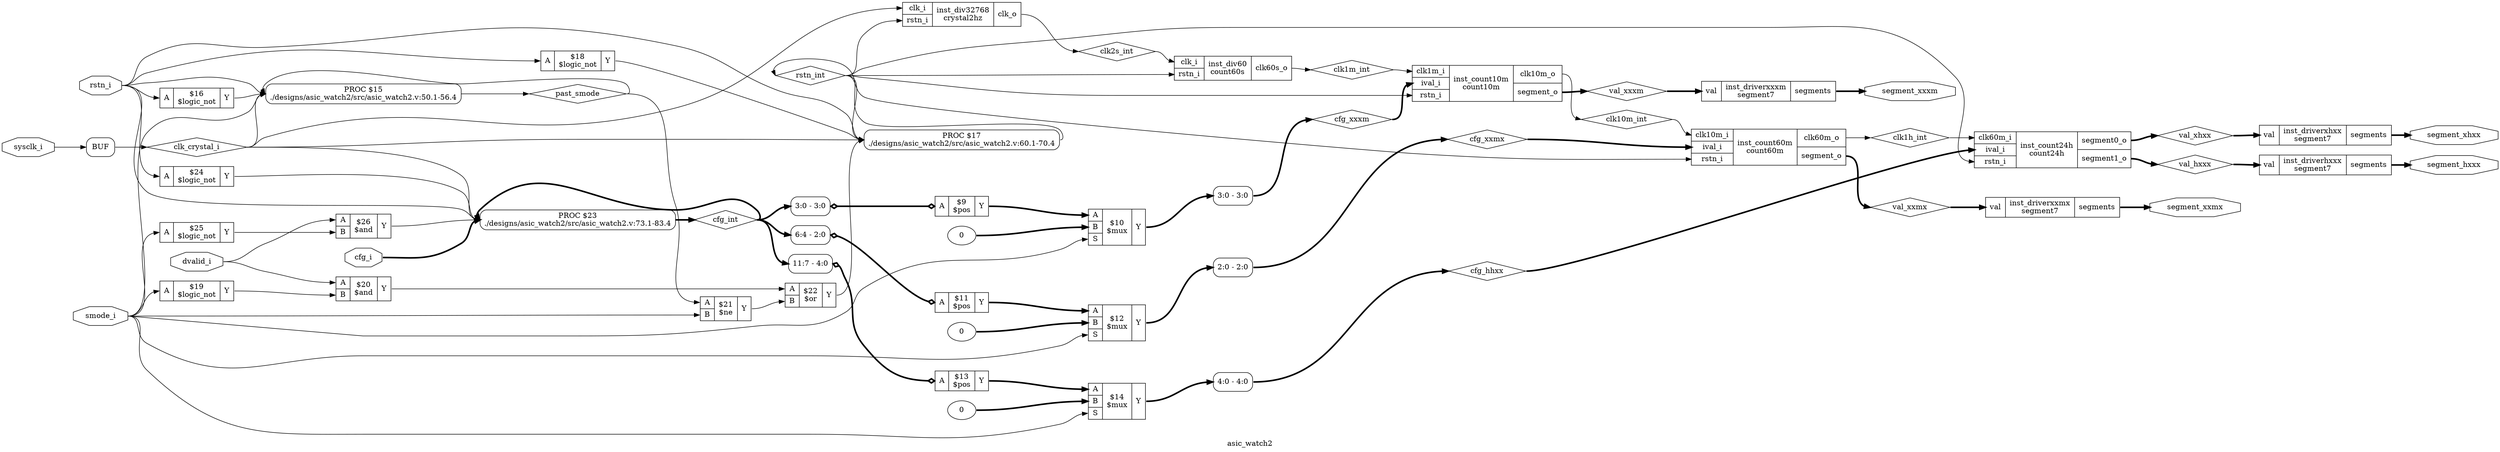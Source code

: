digraph "asic_watch2" {
label="asic_watch2";
rankdir="LR";
remincross=true;
n19 [ shape=diamond, label="val_xxxm", color="black", fontcolor="black" ];
n20 [ shape=diamond, label="val_xxmx", color="black", fontcolor="black" ];
n21 [ shape=diamond, label="val_xhxx", color="black", fontcolor="black" ];
n22 [ shape=diamond, label="val_hxxx", color="black", fontcolor="black" ];
n23 [ shape=diamond, label="clk1h_int", color="black", fontcolor="black" ];
n24 [ shape=diamond, label="clk10m_int", color="black", fontcolor="black" ];
n25 [ shape=diamond, label="clk1m_int", color="black", fontcolor="black" ];
n26 [ shape=diamond, label="clk2s_int", color="black", fontcolor="black" ];
n27 [ shape=diamond, label="past_smode", color="black", fontcolor="black" ];
n28 [ shape=diamond, label="rstn_int", color="black", fontcolor="black" ];
n29 [ shape=diamond, label="cfg_int", color="black", fontcolor="black" ];
n30 [ shape=diamond, label="cfg_hhxx", color="black", fontcolor="black" ];
n31 [ shape=diamond, label="cfg_xxmx", color="black", fontcolor="black" ];
n32 [ shape=diamond, label="cfg_xxxm", color="black", fontcolor="black" ];
n33 [ shape=diamond, label="clk_crystal_i", color="black", fontcolor="black" ];
n34 [ shape=octagon, label="segment_xxxm", color="black", fontcolor="black" ];
n35 [ shape=octagon, label="segment_xxmx", color="black", fontcolor="black" ];
n36 [ shape=octagon, label="segment_xhxx", color="black", fontcolor="black" ];
n37 [ shape=octagon, label="segment_hxxx", color="black", fontcolor="black" ];
n38 [ shape=octagon, label="cfg_i", color="black", fontcolor="black" ];
n39 [ shape=octagon, label="dvalid_i", color="black", fontcolor="black" ];
n40 [ shape=octagon, label="rstn_i", color="black", fontcolor="black" ];
n41 [ shape=octagon, label="smode_i", color="black", fontcolor="black" ];
n42 [ shape=octagon, label="sysclk_i", color="black", fontcolor="black" ];
c45 [ shape=record, label="{{<p43> val}|inst_driverxxxm\nsegment7|{<p44> segments}}" ];
c46 [ shape=record, label="{{<p43> val}|inst_driverxxmx\nsegment7|{<p44> segments}}" ];
c47 [ shape=record, label="{{<p43> val}|inst_driverxhxx\nsegment7|{<p44> segments}}" ];
c48 [ shape=record, label="{{<p43> val}|inst_driverhxxx\nsegment7|{<p44> segments}}" ];
c53 [ shape=record, label="{{<p49> clk60m_i|<p50> ival_i|<p40> rstn_i}|inst_count24h\ncount24h|{<p51> segment0_o|<p52> segment1_o}}" ];
c57 [ shape=record, label="{{<p54> clk10m_i|<p50> ival_i|<p40> rstn_i}|inst_count60m\ncount60m|{<p55> clk60m_o|<p56> segment_o}}" ];
c60 [ shape=record, label="{{<p58> clk1m_i|<p50> ival_i|<p40> rstn_i}|inst_count10m\ncount10m|{<p59> clk10m_o|<p56> segment_o}}" ];
c63 [ shape=record, label="{{<p61> clk_i|<p40> rstn_i}|inst_div60\ncount60s|{<p62> clk60s_o}}" ];
c65 [ shape=record, label="{{<p61> clk_i|<p40> rstn_i}|inst_div32768\ncrystal2hz|{<p64> clk_o}}" ];
c69 [ shape=record, label="{{<p66> A|<p67> B}|$26\n$and|{<p68> Y}}" ];
c70 [ shape=record, label="{{<p66> A}|$25\n$logic_not|{<p68> Y}}" ];
c71 [ shape=record, label="{{<p66> A}|$24\n$logic_not|{<p68> Y}}" ];
c72 [ shape=record, label="{{<p66> A|<p67> B}|$22\n$or|{<p68> Y}}" ];
c73 [ shape=record, label="{{<p66> A|<p67> B}|$21\n$ne|{<p68> Y}}" ];
c74 [ shape=record, label="{{<p66> A|<p67> B}|$20\n$and|{<p68> Y}}" ];
c75 [ shape=record, label="{{<p66> A}|$19\n$logic_not|{<p68> Y}}" ];
c76 [ shape=record, label="{{<p66> A}|$18\n$logic_not|{<p68> Y}}" ];
c77 [ shape=record, label="{{<p66> A}|$16\n$logic_not|{<p68> Y}}" ];
v0 [ label="0" ];
c79 [ shape=record, label="{{<p66> A|<p67> B|<p78> S}|$14\n$mux|{<p68> Y}}" ];
c80 [ shape=record, label="{{<p66> A}|$13\n$pos|{<p68> Y}}" ];
x1 [ shape=record, style=rounded, label="<s0> 11:7 - 4:0 " ];
x1:e -> c80:p66:w [arrowhead=odiamond, arrowtail=odiamond, dir=both, color="black", style="setlinewidth(3)", label=""];
v2 [ label="0" ];
c81 [ shape=record, label="{{<p66> A|<p67> B|<p78> S}|$12\n$mux|{<p68> Y}}" ];
c82 [ shape=record, label="{{<p66> A}|$11\n$pos|{<p68> Y}}" ];
x3 [ shape=record, style=rounded, label="<s0> 6:4 - 2:0 " ];
x3:e -> c82:p66:w [arrowhead=odiamond, arrowtail=odiamond, dir=both, color="black", style="setlinewidth(3)", label=""];
v4 [ label="0" ];
c83 [ shape=record, label="{{<p66> A|<p67> B|<p78> S}|$10\n$mux|{<p68> Y}}" ];
c84 [ shape=record, label="{{<p66> A}|$9\n$pos|{<p68> Y}}" ];
x5 [ shape=record, style=rounded, label="<s0> 3:0 - 3:0 " ];
x5:e -> c84:p66:w [arrowhead=odiamond, arrowtail=odiamond, dir=both, color="black", style="setlinewidth(3)", label=""];
p6 [shape=box, style=rounded, label="PROC $23\n./designs/asic_watch2/src/asic_watch2.v:73.1-83.4"];
p7 [shape=box, style=rounded, label="PROC $17\n./designs/asic_watch2/src/asic_watch2.v:60.1-70.4"];
p8 [shape=box, style=rounded, label="PROC $15\n./designs/asic_watch2/src/asic_watch2.v:50.1-56.4"];
x9 [shape=box, style=rounded, label="BUF"];
x10 [ shape=record, style=rounded, label="<s0> 3:0 - 3:0 " ];
x11 [ shape=record, style=rounded, label="<s0> 2:0 - 2:0 " ];
x12 [ shape=record, style=rounded, label="<s0> 4:0 - 4:0 " ];
c69:p68:e -> p6:w [color="black", label=""];
c77:p68:e -> p8:w [color="black", label=""];
c79:p68:e -> x12:s0:w [color="black", style="setlinewidth(3)", label=""];
c80:p68:e -> c79:p66:w [color="black", style="setlinewidth(3)", label=""];
c81:p68:e -> x11:s0:w [color="black", style="setlinewidth(3)", label=""];
c82:p68:e -> c81:p66:w [color="black", style="setlinewidth(3)", label=""];
c83:p68:e -> x10:s0:w [color="black", style="setlinewidth(3)", label=""];
c84:p68:e -> c83:p66:w [color="black", style="setlinewidth(3)", label=""];
c60:p56:e -> n19:w [color="black", style="setlinewidth(3)", label=""];
n19:e -> c45:p43:w [color="black", style="setlinewidth(3)", label=""];
c70:p68:e -> c69:p67:w [color="black", label=""];
c57:p56:e -> n20:w [color="black", style="setlinewidth(3)", label=""];
n20:e -> c46:p43:w [color="black", style="setlinewidth(3)", label=""];
c53:p51:e -> n21:w [color="black", style="setlinewidth(3)", label=""];
n21:e -> c47:p43:w [color="black", style="setlinewidth(3)", label=""];
c53:p52:e -> n22:w [color="black", style="setlinewidth(3)", label=""];
n22:e -> c48:p43:w [color="black", style="setlinewidth(3)", label=""];
c57:p55:e -> n23:w [color="black", label=""];
n23:e -> c53:p49:w [color="black", label=""];
c60:p59:e -> n24:w [color="black", label=""];
n24:e -> c57:p54:w [color="black", label=""];
c63:p62:e -> n25:w [color="black", label=""];
n25:e -> c60:p58:w [color="black", label=""];
c65:p64:e -> n26:w [color="black", label=""];
n26:e -> c63:p61:w [color="black", label=""];
p8:e -> n27:w [color="black", label=""];
n27:e -> c73:p66:w [color="black", label=""];
n27:e -> p8:w [color="black", label=""];
p7:e -> n28:w [color="black", label=""];
n28:e -> c53:p40:w [color="black", label=""];
n28:e -> c57:p40:w [color="black", label=""];
n28:e -> c60:p40:w [color="black", label=""];
n28:e -> c63:p40:w [color="black", label=""];
n28:e -> c65:p40:w [color="black", label=""];
n28:e -> p7:w [color="black", label=""];
p6:e -> n29:w [color="black", style="setlinewidth(3)", label=""];
n29:e -> p6:w [color="black", style="setlinewidth(3)", label=""];
n29:e -> x1:s0:w [color="black", style="setlinewidth(3)", label=""];
n29:e -> x3:s0:w [color="black", style="setlinewidth(3)", label=""];
n29:e -> x5:s0:w [color="black", style="setlinewidth(3)", label=""];
c71:p68:e -> p6:w [color="black", label=""];
x12:e -> n30:w [color="black", style="setlinewidth(3)", label=""];
n30:e -> c53:p50:w [color="black", style="setlinewidth(3)", label=""];
x11:e -> n31:w [color="black", style="setlinewidth(3)", label=""];
n31:e -> c57:p50:w [color="black", style="setlinewidth(3)", label=""];
x10:e -> n32:w [color="black", style="setlinewidth(3)", label=""];
n32:e -> c60:p50:w [color="black", style="setlinewidth(3)", label=""];
x9:e:e -> n33:w [color="black", label=""];
n33:e -> c65:p61:w [color="black", label=""];
n33:e -> p6:w [color="black", label=""];
n33:e -> p7:w [color="black", label=""];
n33:e -> p8:w [color="black", label=""];
c45:p44:e -> n34:w [color="black", style="setlinewidth(3)", label=""];
c46:p44:e -> n35:w [color="black", style="setlinewidth(3)", label=""];
c47:p44:e -> n36:w [color="black", style="setlinewidth(3)", label=""];
c48:p44:e -> n37:w [color="black", style="setlinewidth(3)", label=""];
n38:e -> p6:w [color="black", style="setlinewidth(3)", label=""];
n39:e -> c69:p66:w [color="black", label=""];
n39:e -> c74:p66:w [color="black", label=""];
n40:e -> c71:p66:w [color="black", label=""];
n40:e -> c76:p66:w [color="black", label=""];
n40:e -> c77:p66:w [color="black", label=""];
n40:e -> p6:w [color="black", label=""];
n40:e -> p7:w [color="black", label=""];
n40:e -> p8:w [color="black", label=""];
n41:e -> c70:p66:w [color="black", label=""];
n41:e -> c73:p67:w [color="black", label=""];
n41:e -> c75:p66:w [color="black", label=""];
n41:e -> c79:p78:w [color="black", label=""];
n41:e -> c81:p78:w [color="black", label=""];
n41:e -> c83:p78:w [color="black", label=""];
n41:e -> p8:w [color="black", label=""];
n42:e -> x9:w:w [color="black", label=""];
c72:p68:e -> p7:w [color="black", label=""];
c73:p68:e -> c72:p67:w [color="black", label=""];
c74:p68:e -> c72:p66:w [color="black", label=""];
c75:p68:e -> c74:p67:w [color="black", label=""];
c76:p68:e -> p7:w [color="black", label=""];
v0:e -> c79:p67:w [color="black", style="setlinewidth(3)", label=""];
v2:e -> c81:p67:w [color="black", style="setlinewidth(3)", label=""];
v4:e -> c83:p67:w [color="black", style="setlinewidth(3)", label=""];
}
